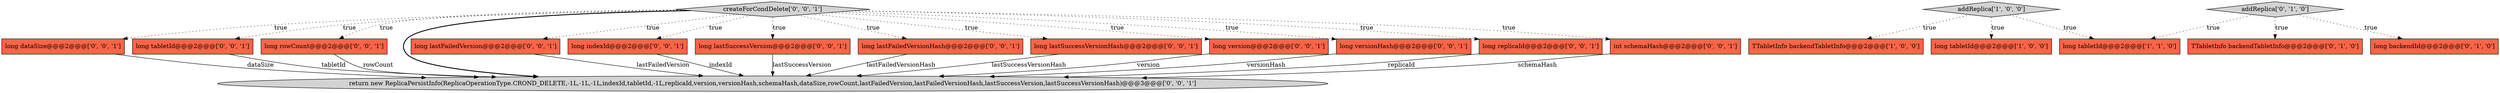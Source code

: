 digraph {
14 [style = filled, label = "long dataSize@@@2@@@['0', '0', '1']", fillcolor = tomato, shape = box image = "AAA0AAABBB3BBB"];
19 [style = filled, label = "long tabletId@@@2@@@['0', '0', '1']", fillcolor = tomato, shape = box image = "AAA0AAABBB3BBB"];
5 [style = filled, label = "addReplica['0', '1', '0']", fillcolor = lightgray, shape = diamond image = "AAA0AAABBB2BBB"];
1 [style = filled, label = "long tabletId@@@2@@@['1', '0', '0']", fillcolor = tomato, shape = box image = "AAA0AAABBB1BBB"];
11 [style = filled, label = "long rowCount@@@2@@@['0', '0', '1']", fillcolor = tomato, shape = box image = "AAA0AAABBB3BBB"];
17 [style = filled, label = "return new ReplicaPersistInfo(ReplicaOperationType.CROND_DELETE,-1L,-1L,-1L,indexId,tabletId,-1L,replicaId,version,versionHash,schemaHash,dataSize,rowCount,lastFailedVersion,lastFailedVersionHash,lastSuccessVersion,lastSuccessVersionHash)@@@3@@@['0', '0', '1']", fillcolor = lightgray, shape = ellipse image = "AAA0AAABBB3BBB"];
9 [style = filled, label = "long lastFailedVersion@@@2@@@['0', '0', '1']", fillcolor = tomato, shape = box image = "AAA0AAABBB3BBB"];
13 [style = filled, label = "long indexId@@@2@@@['0', '0', '1']", fillcolor = tomato, shape = box image = "AAA0AAABBB3BBB"];
15 [style = filled, label = "long lastSuccessVersion@@@2@@@['0', '0', '1']", fillcolor = tomato, shape = box image = "AAA0AAABBB3BBB"];
2 [style = filled, label = "long tabletId@@@2@@@['1', '1', '0']", fillcolor = tomato, shape = box image = "AAA0AAABBB1BBB"];
20 [style = filled, label = "long lastFailedVersionHash@@@2@@@['0', '0', '1']", fillcolor = tomato, shape = box image = "AAA0AAABBB3BBB"];
12 [style = filled, label = "long lastSuccessVersionHash@@@2@@@['0', '0', '1']", fillcolor = tomato, shape = box image = "AAA0AAABBB3BBB"];
6 [style = filled, label = "TTabletInfo backendTabletInfo@@@2@@@['0', '1', '0']", fillcolor = tomato, shape = box image = "AAA0AAABBB2BBB"];
7 [style = filled, label = "long version@@@2@@@['0', '0', '1']", fillcolor = tomato, shape = box image = "AAA0AAABBB3BBB"];
0 [style = filled, label = "TTabletInfo backendTabletInfo@@@2@@@['1', '0', '0']", fillcolor = tomato, shape = box image = "AAA0AAABBB1BBB"];
16 [style = filled, label = "long versionHash@@@2@@@['0', '0', '1']", fillcolor = tomato, shape = box image = "AAA0AAABBB3BBB"];
4 [style = filled, label = "long backendId@@@2@@@['0', '1', '0']", fillcolor = tomato, shape = box image = "AAA0AAABBB2BBB"];
18 [style = filled, label = "long replicaId@@@2@@@['0', '0', '1']", fillcolor = tomato, shape = box image = "AAA0AAABBB3BBB"];
8 [style = filled, label = "int schemaHash@@@2@@@['0', '0', '1']", fillcolor = tomato, shape = box image = "AAA0AAABBB3BBB"];
10 [style = filled, label = "createForCondDelete['0', '0', '1']", fillcolor = lightgray, shape = diamond image = "AAA0AAABBB3BBB"];
3 [style = filled, label = "addReplica['1', '0', '0']", fillcolor = lightgray, shape = diamond image = "AAA0AAABBB1BBB"];
10->13 [style = dotted, label="true"];
20->17 [style = solid, label="lastFailedVersionHash"];
8->17 [style = solid, label="schemaHash"];
10->12 [style = dotted, label="true"];
10->17 [style = bold, label=""];
3->1 [style = dotted, label="true"];
5->4 [style = dotted, label="true"];
7->17 [style = solid, label="version"];
12->17 [style = solid, label="lastSuccessVersionHash"];
10->7 [style = dotted, label="true"];
10->16 [style = dotted, label="true"];
3->0 [style = dotted, label="true"];
5->6 [style = dotted, label="true"];
16->17 [style = solid, label="versionHash"];
10->18 [style = dotted, label="true"];
10->8 [style = dotted, label="true"];
14->17 [style = solid, label="dataSize"];
3->2 [style = dotted, label="true"];
13->17 [style = solid, label="indexId"];
19->17 [style = solid, label="tabletId"];
11->17 [style = solid, label="rowCount"];
10->19 [style = dotted, label="true"];
10->20 [style = dotted, label="true"];
10->15 [style = dotted, label="true"];
10->11 [style = dotted, label="true"];
18->17 [style = solid, label="replicaId"];
9->17 [style = solid, label="lastFailedVersion"];
10->14 [style = dotted, label="true"];
10->9 [style = dotted, label="true"];
5->2 [style = dotted, label="true"];
15->17 [style = solid, label="lastSuccessVersion"];
}
